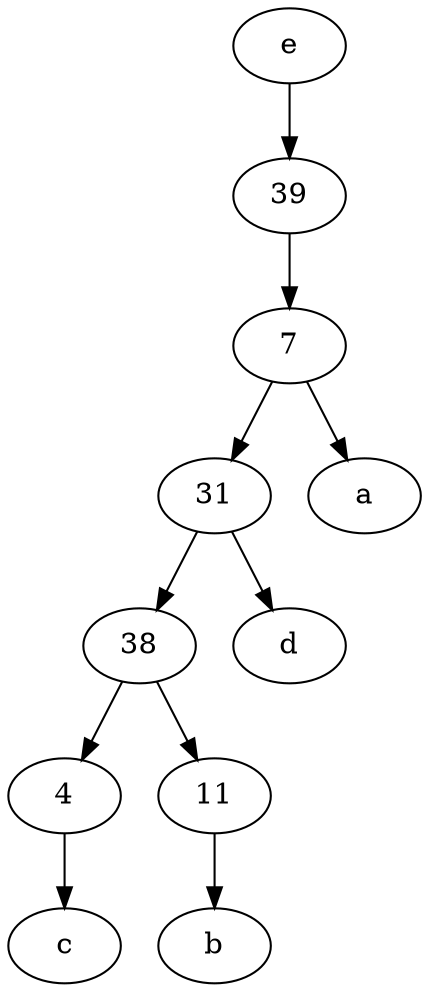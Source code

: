 digraph  {
	4;
	38;
	39;
	11;
	31;
	7;
	e [pos="30,50!"];
	31 -> 38;
	11 -> b;
	7 -> 31;
	4 -> c;
	e -> 39;
	39 -> 7;
	31 -> d;
	7 -> a;
	38 -> 4;
	38 -> 11;

	}